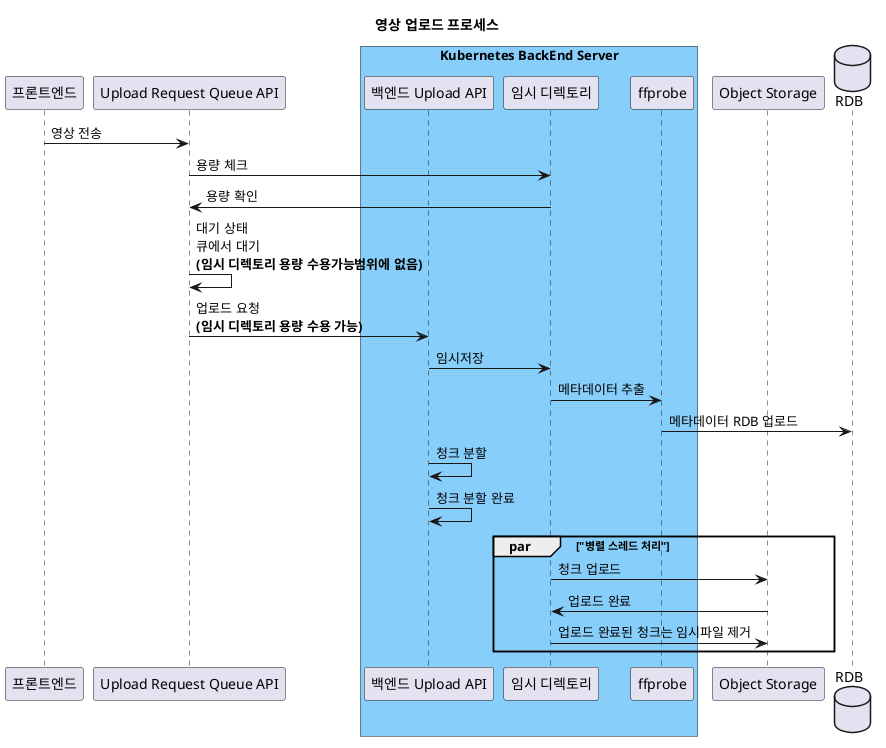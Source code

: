 @startuml uploadProcess

title 영상 업로드 프로세스

participant "프론트엔드" as frontend
participant "Upload Request Queue API" as queueAPI
box "Kubernetes BackEnd Server" #LightSkyBlue
    participant "백엔드 Upload API" as backendAPI
    participant "임시 디렉토리" as tmpDir
    participant "ffprobe" as ffmpeg
end box
participant "Object Storage" as objStorage
database "RDB" as RDB

frontend->queueAPI: 영상 전송
queueAPI->tmpDir: 용량 체크
tmpDir->queueAPI: 용량 확인
queueAPI->queueAPI: 대기 상태\n큐에서 대기\n**(임시 디렉토리 용량 수용가능범위에 없음)**
queueAPI->backendAPI: 업로드 요청 \n**(임시 디렉토리 용량 수용 가능)**
backendAPI->tmpDir: 임시저장
tmpDir->ffmpeg: 메타데이터 추출
ffmpeg->RDB: 메타데이터 RDB 업로드
backendAPI->backendAPI: 청크 분할
backendAPI->backendAPI: 청크 분할 완료
par "병렬 스레드 처리"
    tmpDir->objStorage: 청크 업로드
    objStorage->tmpDir: 업로드 완료
    tmpDir->objStorage: 업로드 완료된 청크는 임시파일 제거
end par